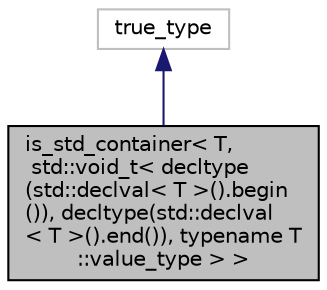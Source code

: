 digraph "is_std_container&lt; T, std::void_t&lt; decltype(std::declval&lt; T &gt;().begin()), decltype(std::declval&lt; T &gt;().end()), typename T::value_type &gt; &gt;"
{
 // LATEX_PDF_SIZE
  edge [fontname="Helvetica",fontsize="10",labelfontname="Helvetica",labelfontsize="10"];
  node [fontname="Helvetica",fontsize="10",shape=record];
  Node1 [label="is_std_container\< T,\l std::void_t\< decltype\l(std::declval\< T \>().begin\l()), decltype(std::declval\l\< T \>().end()), typename T\l::value_type \> \>",height=0.2,width=0.4,color="black", fillcolor="grey75", style="filled", fontcolor="black",tooltip=" "];
  Node2 -> Node1 [dir="back",color="midnightblue",fontsize="10",style="solid",fontname="Helvetica"];
  Node2 [label="true_type",height=0.2,width=0.4,color="grey75", fillcolor="white", style="filled",tooltip=" "];
}
